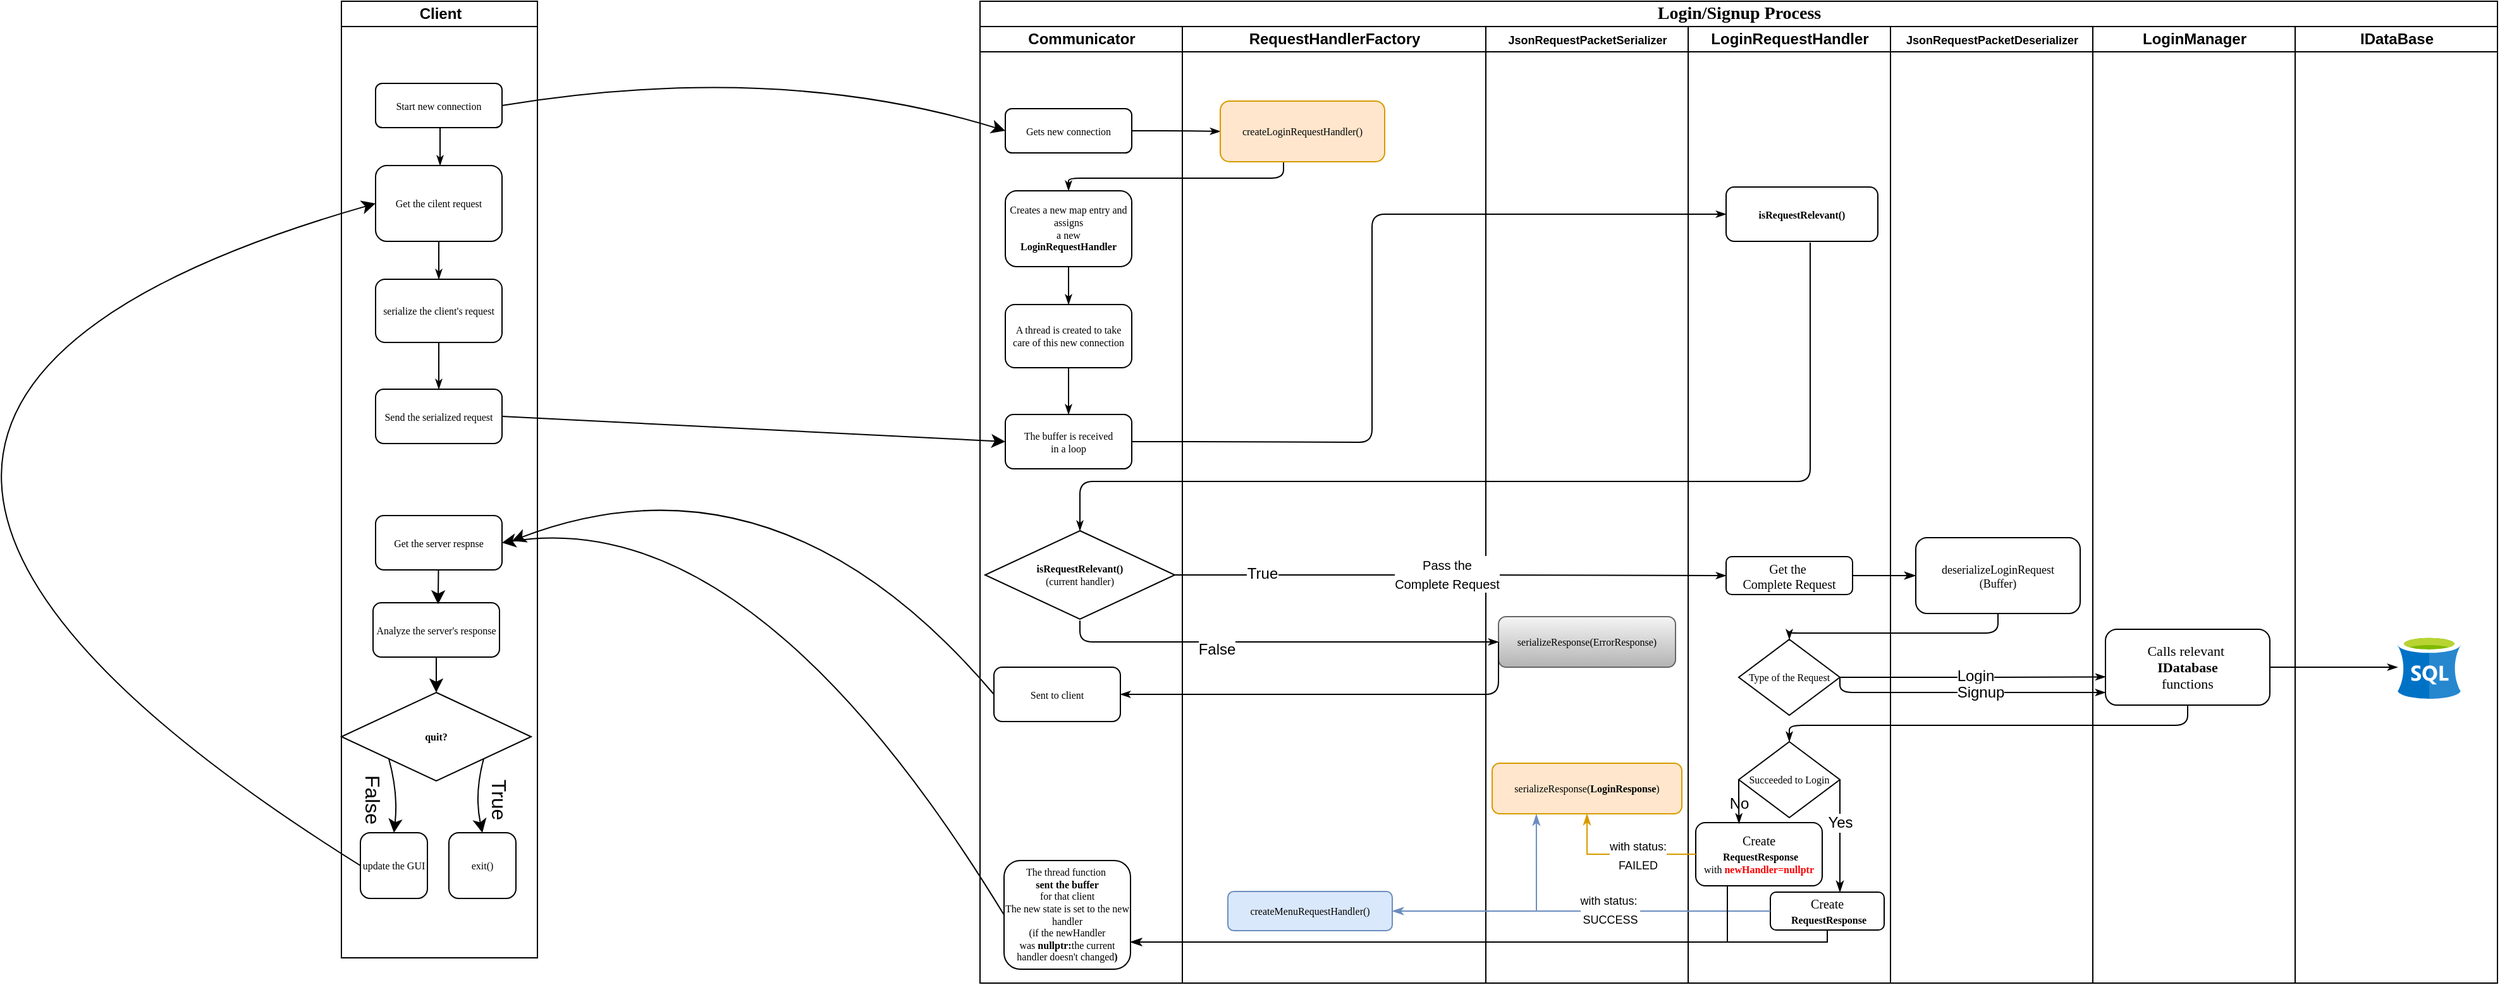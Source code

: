 <mxfile version="22.1.11" type="device">
  <diagram name="Page-1" id="2YBvvXClWsGukQMizWep">
    <mxGraphModel dx="2284" dy="886" grid="1" gridSize="10" guides="1" tooltips="1" connect="1" arrows="1" fold="1" page="1" pageScale="1" pageWidth="850" pageHeight="1100" math="0" shadow="0">
      <root>
        <mxCell id="0" />
        <mxCell id="1" parent="0" />
        <mxCell id="aeuqp7uNdFcLG1mOOEZC-1" value="&lt;font style=&quot;font-size: 14px&quot;&gt;Login/Signup Process&lt;/font&gt;" style="swimlane;html=1;childLayout=stackLayout;startSize=20;rounded=0;shadow=0;labelBackgroundColor=none;strokeColor=#000000;strokeWidth=1;fillColor=#ffffff;fontFamily=Verdana;fontSize=8;fontColor=#000000;align=center;" vertex="1" parent="1">
          <mxGeometry x="80" y="53" width="1200" height="777" as="geometry" />
        </mxCell>
        <mxCell id="aeuqp7uNdFcLG1mOOEZC-2" value="&lt;span&gt;Communicator&lt;/span&gt;" style="swimlane;html=1;startSize=20;" vertex="1" parent="aeuqp7uNdFcLG1mOOEZC-1">
          <mxGeometry y="20" width="160" height="757" as="geometry" />
        </mxCell>
        <mxCell id="aeuqp7uNdFcLG1mOOEZC-3" value="&lt;span&gt;Gets new connection&lt;/span&gt;" style="rounded=1;whiteSpace=wrap;html=1;shadow=0;labelBackgroundColor=none;strokeColor=#000000;strokeWidth=1;fillColor=#ffffff;fontFamily=Verdana;fontSize=8;fontColor=#000000;align=center;" vertex="1" parent="aeuqp7uNdFcLG1mOOEZC-2">
          <mxGeometry x="20" y="65" width="100" height="35" as="geometry" />
        </mxCell>
        <mxCell id="aeuqp7uNdFcLG1mOOEZC-4" value="&lt;div style=&quot;text-align: center&quot;&gt;&lt;span&gt;Creates a new map entry&amp;nbsp;&lt;/span&gt;&lt;span&gt;and assigns&lt;/span&gt;&lt;/div&gt;&lt;span&gt;&lt;div style=&quot;text-align: center&quot;&gt;&lt;span&gt;a new&lt;/span&gt;&lt;/div&gt;&lt;/span&gt;&lt;div style=&quot;text-align: center&quot;&gt;&lt;b&gt;LoginRequestHandler&lt;/b&gt;&lt;/div&gt;" style="rounded=1;whiteSpace=wrap;html=1;shadow=0;labelBackgroundColor=none;strokeColor=#000000;strokeWidth=1;fillColor=#ffffff;fontFamily=Verdana;fontSize=8;fontColor=#000000;align=center;" vertex="1" parent="aeuqp7uNdFcLG1mOOEZC-2">
          <mxGeometry x="20" y="130" width="100" height="60" as="geometry" />
        </mxCell>
        <mxCell id="aeuqp7uNdFcLG1mOOEZC-5" value="&lt;div style=&quot;text-align: center&quot;&gt;&lt;span&gt;A thread is created to take care of this new connection&lt;/span&gt;&lt;br&gt;&lt;/div&gt;" style="rounded=1;whiteSpace=wrap;html=1;shadow=0;labelBackgroundColor=none;strokeColor=#000000;strokeWidth=1;fillColor=#ffffff;fontFamily=Verdana;fontSize=8;fontColor=#000000;align=center;" vertex="1" parent="aeuqp7uNdFcLG1mOOEZC-2">
          <mxGeometry x="20" y="220" width="100" height="50" as="geometry" />
        </mxCell>
        <mxCell id="aeuqp7uNdFcLG1mOOEZC-6" style="edgeStyle=orthogonalEdgeStyle;rounded=1;html=1;labelBackgroundColor=none;startArrow=none;startFill=0;startSize=5;endArrow=classicThin;endFill=1;endSize=5;jettySize=auto;orthogonalLoop=1;strokeColor=#000000;strokeWidth=1;fontFamily=Verdana;fontSize=8;fontColor=#000000;exitX=0.5;exitY=1;" edge="1" parent="aeuqp7uNdFcLG1mOOEZC-2" source="aeuqp7uNdFcLG1mOOEZC-4" target="aeuqp7uNdFcLG1mOOEZC-5">
          <mxGeometry relative="1" as="geometry" />
        </mxCell>
        <mxCell id="aeuqp7uNdFcLG1mOOEZC-7" value="&lt;div style=&quot;text-align: center&quot;&gt;&lt;span&gt;The buffer is received&lt;/span&gt;&lt;br&gt;&lt;span&gt;in a loop&lt;/span&gt;&lt;br&gt;&lt;/div&gt;" style="rounded=1;whiteSpace=wrap;html=1;shadow=0;labelBackgroundColor=none;strokeColor=#000000;strokeWidth=1;fillColor=#ffffff;fontFamily=Verdana;fontSize=8;fontColor=#000000;align=center;" vertex="1" parent="aeuqp7uNdFcLG1mOOEZC-2">
          <mxGeometry x="20" y="307" width="100" height="43" as="geometry" />
        </mxCell>
        <mxCell id="aeuqp7uNdFcLG1mOOEZC-8" style="edgeStyle=orthogonalEdgeStyle;rounded=1;html=1;labelBackgroundColor=none;startArrow=none;startFill=0;startSize=5;endArrow=classicThin;endFill=1;endSize=5;jettySize=auto;orthogonalLoop=1;strokeColor=#000000;strokeWidth=1;fontFamily=Verdana;fontSize=8;fontColor=#000000;exitX=0.5;exitY=1;entryX=0.5;entryY=0;" edge="1" parent="aeuqp7uNdFcLG1mOOEZC-2" source="aeuqp7uNdFcLG1mOOEZC-5" target="aeuqp7uNdFcLG1mOOEZC-7">
          <mxGeometry relative="1" as="geometry">
            <mxPoint x="79.857" y="200.286" as="sourcePoint" />
            <mxPoint x="79.857" y="230" as="targetPoint" />
          </mxGeometry>
        </mxCell>
        <mxCell id="aeuqp7uNdFcLG1mOOEZC-9" value="&lt;b&gt;isRequestRelevant()&lt;/b&gt;&lt;br&gt;(&lt;span&gt;current handler)&lt;/span&gt;&lt;br&gt;" style="rhombus;whiteSpace=wrap;html=1;rounded=0;shadow=0;labelBackgroundColor=none;strokeColor=#000000;strokeWidth=1;fillColor=#ffffff;fontFamily=Verdana;fontSize=8;fontColor=#000000;align=center;" vertex="1" parent="aeuqp7uNdFcLG1mOOEZC-2">
          <mxGeometry x="4" y="399" width="150" height="70" as="geometry" />
        </mxCell>
        <mxCell id="aeuqp7uNdFcLG1mOOEZC-265" style="edgeStyle=none;curved=1;rounded=0;orthogonalLoop=1;jettySize=auto;html=1;exitX=0;exitY=0.5;exitDx=0;exitDy=0;fontSize=12;startSize=8;endSize=8;" edge="1" parent="aeuqp7uNdFcLG1mOOEZC-2" source="aeuqp7uNdFcLG1mOOEZC-10">
          <mxGeometry relative="1" as="geometry">
            <mxPoint x="-370" y="407" as="targetPoint" />
            <Array as="points">
              <mxPoint x="-160" y="327" />
            </Array>
          </mxGeometry>
        </mxCell>
        <mxCell id="aeuqp7uNdFcLG1mOOEZC-10" value="&lt;div style=&quot;text-align: center&quot;&gt;Sent to client&lt;/div&gt;" style="rounded=1;whiteSpace=wrap;html=1;shadow=0;labelBackgroundColor=none;strokeColor=#000000;strokeWidth=1;fillColor=#ffffff;fontFamily=Verdana;fontSize=8;fontColor=#000000;align=center;" vertex="1" parent="aeuqp7uNdFcLG1mOOEZC-2">
          <mxGeometry x="11" y="507" width="100" height="43" as="geometry" />
        </mxCell>
        <mxCell id="aeuqp7uNdFcLG1mOOEZC-11" value="&lt;div style=&quot;text-align: center&quot;&gt;The thread function&amp;nbsp;&lt;/div&gt;&lt;b&gt;sent the buffer&lt;/b&gt;&lt;span&gt;&lt;br&gt;for that client&lt;br&gt;&lt;/span&gt;&lt;div&gt;The new state is set to the new handler&lt;br&gt;&lt;span&gt;(if the newHandler was&amp;nbsp;&lt;/span&gt;&lt;b&gt;nullptr:&lt;/b&gt;&lt;span&gt;the current handler doesn&#39;t changed&lt;/span&gt;&lt;b&gt;)&lt;/b&gt;&lt;br&gt;&lt;/div&gt;" style="rounded=1;whiteSpace=wrap;html=1;shadow=0;labelBackgroundColor=none;strokeColor=#000000;strokeWidth=1;fillColor=#ffffff;fontFamily=Verdana;fontSize=8;fontColor=#000000;align=center;" vertex="1" parent="aeuqp7uNdFcLG1mOOEZC-2">
          <mxGeometry x="19" y="660" width="100" height="86" as="geometry" />
        </mxCell>
        <mxCell id="aeuqp7uNdFcLG1mOOEZC-12" style="edgeStyle=orthogonalEdgeStyle;rounded=1;html=1;labelBackgroundColor=none;startArrow=none;startFill=0;startSize=5;endArrow=classicThin;endFill=1;endSize=5;jettySize=auto;orthogonalLoop=1;strokeColor=#000000;strokeWidth=1;fontFamily=Verdana;fontSize=8;fontColor=#000000;" edge="1" parent="aeuqp7uNdFcLG1mOOEZC-1" source="aeuqp7uNdFcLG1mOOEZC-3" target="aeuqp7uNdFcLG1mOOEZC-17">
          <mxGeometry relative="1" as="geometry" />
        </mxCell>
        <mxCell id="aeuqp7uNdFcLG1mOOEZC-13" style="edgeStyle=orthogonalEdgeStyle;rounded=1;html=1;labelBackgroundColor=none;startArrow=none;startFill=0;startSize=5;endArrow=classicThin;endFill=1;endSize=5;jettySize=auto;orthogonalLoop=1;strokeColor=#000000;strokeWidth=1;fontFamily=Verdana;fontSize=8;fontColor=#000000;entryX=0.5;entryY=0;" edge="1" parent="aeuqp7uNdFcLG1mOOEZC-1" source="aeuqp7uNdFcLG1mOOEZC-17" target="aeuqp7uNdFcLG1mOOEZC-4">
          <mxGeometry relative="1" as="geometry">
            <Array as="points">
              <mxPoint x="240" y="140" />
              <mxPoint x="70" y="140" />
            </Array>
          </mxGeometry>
        </mxCell>
        <mxCell id="aeuqp7uNdFcLG1mOOEZC-14" style="edgeStyle=orthogonalEdgeStyle;rounded=1;html=1;labelBackgroundColor=none;startArrow=none;startFill=0;startSize=5;endArrow=classicThin;endFill=1;endSize=5;jettySize=auto;orthogonalLoop=1;strokeColor=#000000;strokeWidth=1;fontFamily=Verdana;fontSize=8;fontColor=#000000;exitX=1;exitY=0.5;entryX=0.001;entryY=0.628;entryPerimeter=0;" edge="1" parent="aeuqp7uNdFcLG1mOOEZC-1" source="aeuqp7uNdFcLG1mOOEZC-27" target="aeuqp7uNdFcLG1mOOEZC-38">
          <mxGeometry relative="1" as="geometry">
            <mxPoint x="850" y="555" as="targetPoint" />
            <Array as="points" />
          </mxGeometry>
        </mxCell>
        <mxCell id="aeuqp7uNdFcLG1mOOEZC-15" value="Login" style="text;html=1;resizable=0;points=[];align=center;verticalAlign=middle;labelBackgroundColor=#ffffff;fontColor=none;" vertex="1" connectable="0" parent="aeuqp7uNdFcLG1mOOEZC-14">
          <mxGeometry x="0.024" relative="1" as="geometry">
            <mxPoint y="-1" as="offset" />
          </mxGeometry>
        </mxCell>
        <mxCell id="aeuqp7uNdFcLG1mOOEZC-16" value="&lt;span&gt;RequestHandlerFactory&lt;/span&gt;" style="swimlane;html=1;startSize=20;" vertex="1" parent="aeuqp7uNdFcLG1mOOEZC-1">
          <mxGeometry x="160" y="20" width="240" height="757" as="geometry">
            <mxRectangle x="160" y="20" width="30" height="757" as="alternateBounds" />
          </mxGeometry>
        </mxCell>
        <mxCell id="aeuqp7uNdFcLG1mOOEZC-17" value="&lt;span&gt;createLoginRequestHandler()&lt;/span&gt;" style="rounded=1;whiteSpace=wrap;html=1;shadow=0;labelBackgroundColor=none;strokeColor=#d79b00;strokeWidth=1;fillColor=#ffe6cc;fontFamily=Verdana;fontSize=8;fontColor=#000000;align=center;" vertex="1" parent="aeuqp7uNdFcLG1mOOEZC-16">
          <mxGeometry x="30" y="59" width="130" height="48" as="geometry" />
        </mxCell>
        <mxCell id="aeuqp7uNdFcLG1mOOEZC-18" value="&lt;span&gt;createMenuRequestHandler&lt;/span&gt;&lt;span&gt;()&lt;/span&gt;" style="rounded=1;whiteSpace=wrap;html=1;shadow=0;labelBackgroundColor=none;strokeColor=#6c8ebf;strokeWidth=1;fillColor=#dae8fc;fontFamily=Verdana;fontSize=8;fontColor=#000000;align=center;" vertex="1" parent="aeuqp7uNdFcLG1mOOEZC-16">
          <mxGeometry x="36" y="684.5" width="130" height="31" as="geometry" />
        </mxCell>
        <mxCell id="aeuqp7uNdFcLG1mOOEZC-19" style="edgeStyle=orthogonalEdgeStyle;rounded=1;html=1;labelBackgroundColor=none;startArrow=none;startFill=0;startSize=5;endArrow=classicThin;endFill=1;endSize=5;jettySize=auto;orthogonalLoop=1;strokeColor=#000000;strokeWidth=1;fontFamily=Verdana;fontSize=8;fontColor=#000000;exitX=0.5;exitY=1;entryX=0;entryY=0.5;" edge="1" parent="aeuqp7uNdFcLG1mOOEZC-16" target="aeuqp7uNdFcLG1mOOEZC-22">
          <mxGeometry relative="1" as="geometry">
            <mxPoint x="-81" y="470.143" as="sourcePoint" />
            <mxPoint x="240" y="487" as="targetPoint" />
            <Array as="points">
              <mxPoint x="-81" y="487" />
            </Array>
          </mxGeometry>
        </mxCell>
        <mxCell id="aeuqp7uNdFcLG1mOOEZC-20" value="False" style="text;html=1;resizable=0;points=[];align=center;verticalAlign=middle;labelBackgroundColor=#ffffff;fontColor=none;" vertex="1" connectable="0" parent="aeuqp7uNdFcLG1mOOEZC-19">
          <mxGeometry x="-0.279" y="1" relative="1" as="geometry">
            <mxPoint x="-1" y="7" as="offset" />
          </mxGeometry>
        </mxCell>
        <mxCell id="aeuqp7uNdFcLG1mOOEZC-21" value="&lt;b&gt;&lt;font style=&quot;font-size: 9px&quot;&gt;JsonRequestPacketSerializer&lt;/font&gt;&lt;/b&gt;" style="swimlane;html=1;startSize=20;" vertex="1" parent="aeuqp7uNdFcLG1mOOEZC-1">
          <mxGeometry x="400" y="20" width="160" height="757" as="geometry" />
        </mxCell>
        <mxCell id="aeuqp7uNdFcLG1mOOEZC-22" value="&lt;span&gt;serializeResponse(ErrorResponse)&lt;/span&gt;&lt;br&gt;" style="rounded=1;whiteSpace=wrap;html=1;shadow=0;labelBackgroundColor=none;strokeColor=#666666;strokeWidth=1;fillColor=#f5f5f5;fontFamily=Verdana;fontSize=8;fontColor=#000000;align=center;gradientColor=#b3b3b3;" vertex="1" parent="aeuqp7uNdFcLG1mOOEZC-21">
          <mxGeometry x="10" y="467" width="140" height="40" as="geometry" />
        </mxCell>
        <mxCell id="aeuqp7uNdFcLG1mOOEZC-23" value="&lt;span&gt;serializeResponse(&lt;/span&gt;&lt;b&gt;LoginResponse&lt;/b&gt;&lt;span&gt;)&lt;/span&gt;&lt;br&gt;" style="rounded=1;whiteSpace=wrap;html=1;shadow=0;labelBackgroundColor=none;strokeColor=#d79b00;strokeWidth=1;fillColor=#ffe6cc;fontFamily=Verdana;fontSize=8;fontColor=#000000;align=center;" vertex="1" parent="aeuqp7uNdFcLG1mOOEZC-21">
          <mxGeometry x="5" y="583" width="150" height="40" as="geometry" />
        </mxCell>
        <mxCell id="aeuqp7uNdFcLG1mOOEZC-24" value="&lt;b&gt;LoginRequestHandler&lt;/b&gt;" style="swimlane;html=1;startSize=20;" vertex="1" parent="aeuqp7uNdFcLG1mOOEZC-1">
          <mxGeometry x="560" y="20" width="160" height="757" as="geometry" />
        </mxCell>
        <mxCell id="aeuqp7uNdFcLG1mOOEZC-25" value="&lt;span&gt;&lt;font style=&quot;font-size: 10px&quot;&gt;Get the&amp;nbsp;&lt;br&gt;Complete Request&lt;/font&gt;&lt;/span&gt;&lt;br&gt;" style="rounded=1;whiteSpace=wrap;html=1;shadow=0;labelBackgroundColor=none;strokeColor=#000000;strokeWidth=1;fillColor=#ffffff;fontFamily=Verdana;fontSize=8;fontColor=#000000;align=center;" vertex="1" parent="aeuqp7uNdFcLG1mOOEZC-24">
          <mxGeometry x="30" y="419.5" width="100" height="30" as="geometry" />
        </mxCell>
        <mxCell id="aeuqp7uNdFcLG1mOOEZC-26" value="&lt;b&gt;isRequestRelevant()&lt;/b&gt;&lt;br&gt;" style="rounded=1;whiteSpace=wrap;html=1;shadow=0;labelBackgroundColor=none;strokeColor=#000000;strokeWidth=1;fillColor=#ffffff;fontFamily=Verdana;fontSize=8;fontColor=#000000;align=center;" vertex="1" parent="aeuqp7uNdFcLG1mOOEZC-24">
          <mxGeometry x="30" y="127" width="120" height="43" as="geometry" />
        </mxCell>
        <mxCell id="aeuqp7uNdFcLG1mOOEZC-27" value="&lt;span&gt;Type of the Request&lt;/span&gt;" style="rhombus;whiteSpace=wrap;html=1;rounded=0;shadow=0;labelBackgroundColor=none;strokeColor=#000000;strokeWidth=1;fillColor=#ffffff;fontFamily=Verdana;fontSize=8;fontColor=#000000;align=center;" vertex="1" parent="aeuqp7uNdFcLG1mOOEZC-24">
          <mxGeometry x="40" y="485" width="80" height="60" as="geometry" />
        </mxCell>
        <mxCell id="aeuqp7uNdFcLG1mOOEZC-28" style="edgeStyle=orthogonalEdgeStyle;rounded=0;html=1;exitX=1;exitY=0.5;endArrow=classicThin;endFill=1;jettySize=auto;orthogonalLoop=1;strokeColor=#000000;fillColor=#26BF82;fontColor=none;" edge="1" parent="aeuqp7uNdFcLG1mOOEZC-24" source="aeuqp7uNdFcLG1mOOEZC-30" target="aeuqp7uNdFcLG1mOOEZC-32">
          <mxGeometry relative="1" as="geometry">
            <Array as="points">
              <mxPoint x="120" y="647" />
              <mxPoint x="120" y="647" />
            </Array>
          </mxGeometry>
        </mxCell>
        <mxCell id="aeuqp7uNdFcLG1mOOEZC-29" value="No" style="text;html=1;resizable=0;points=[];align=center;verticalAlign=middle;labelBackgroundColor=#ffffff;fontColor=none;" vertex="1" connectable="0" parent="aeuqp7uNdFcLG1mOOEZC-28">
          <mxGeometry x="-0.102" y="-1" relative="1" as="geometry">
            <mxPoint x="-79.5" y="-21.5" as="offset" />
          </mxGeometry>
        </mxCell>
        <mxCell id="aeuqp7uNdFcLG1mOOEZC-30" value="&lt;span&gt;Succeeded to Login&lt;/span&gt;&lt;br&gt;" style="rhombus;whiteSpace=wrap;html=1;rounded=0;shadow=0;labelBackgroundColor=none;strokeColor=#000000;strokeWidth=1;fillColor=#ffffff;fontFamily=Verdana;fontSize=8;fontColor=#000000;align=center;" vertex="1" parent="aeuqp7uNdFcLG1mOOEZC-24">
          <mxGeometry x="40" y="566" width="80" height="60" as="geometry" />
        </mxCell>
        <mxCell id="aeuqp7uNdFcLG1mOOEZC-31" value="&lt;span style=&quot;font-size: 10px&quot;&gt;Create&lt;br&gt;&amp;nbsp;&lt;/span&gt;&lt;b&gt;RequestResponse&lt;br&gt;&lt;/b&gt;with &lt;span&gt;&lt;font color=&quot;#ff0000&quot;&gt;&lt;b&gt;newHandler=nullptr&lt;/b&gt;&lt;/font&gt;&lt;/span&gt;&lt;br&gt;" style="rounded=1;whiteSpace=wrap;html=1;shadow=0;labelBackgroundColor=none;strokeColor=#000000;strokeWidth=1;fillColor=#ffffff;fontFamily=Verdana;fontSize=8;fontColor=#000000;align=center;" vertex="1" parent="aeuqp7uNdFcLG1mOOEZC-24">
          <mxGeometry x="6" y="630" width="100" height="50" as="geometry" />
        </mxCell>
        <mxCell id="aeuqp7uNdFcLG1mOOEZC-32" value="&lt;span style=&quot;font-size: 10px&quot;&gt;Create&lt;br&gt;&amp;nbsp;&lt;/span&gt;&lt;b&gt;RequestResponse&lt;/b&gt;&lt;br&gt;" style="rounded=1;whiteSpace=wrap;html=1;shadow=0;labelBackgroundColor=none;strokeColor=#000000;strokeWidth=1;fillColor=#ffffff;fontFamily=Verdana;fontSize=8;fontColor=#000000;align=center;" vertex="1" parent="aeuqp7uNdFcLG1mOOEZC-24">
          <mxGeometry x="65" y="685" width="90" height="30" as="geometry" />
        </mxCell>
        <mxCell id="aeuqp7uNdFcLG1mOOEZC-33" style="edgeStyle=orthogonalEdgeStyle;rounded=1;html=1;labelBackgroundColor=none;startArrow=none;startFill=0;startSize=5;endArrow=classicThin;endFill=1;endSize=5;jettySize=auto;orthogonalLoop=1;strokeColor=#000000;strokeWidth=1;fontFamily=Verdana;fontSize=8;fontColor=#000000;exitX=0;exitY=0.5;entryX=0.342;entryY=0.015;entryPerimeter=0;" edge="1" parent="aeuqp7uNdFcLG1mOOEZC-24" source="aeuqp7uNdFcLG1mOOEZC-30" target="aeuqp7uNdFcLG1mOOEZC-31">
          <mxGeometry relative="1" as="geometry">
            <mxPoint x="34" y="583" as="sourcePoint" />
            <mxPoint x="43" y="617" as="targetPoint" />
            <Array as="points">
              <mxPoint x="40" y="617" />
            </Array>
          </mxGeometry>
        </mxCell>
        <mxCell id="aeuqp7uNdFcLG1mOOEZC-34" value="Yes" style="text;html=1;resizable=0;points=[];align=center;verticalAlign=middle;labelBackgroundColor=#ffffff;fontColor=none;" vertex="1" connectable="0" parent="aeuqp7uNdFcLG1mOOEZC-33">
          <mxGeometry x="-0.279" y="1" relative="1" as="geometry">
            <mxPoint x="78.5" y="21.5" as="offset" />
          </mxGeometry>
        </mxCell>
        <mxCell id="aeuqp7uNdFcLG1mOOEZC-35" value="&lt;b&gt;&lt;font style=&quot;font-size: 9px&quot;&gt;JsonRequestPacketDeserializer&lt;/font&gt;&lt;/b&gt;" style="swimlane;html=1;startSize=20;" vertex="1" parent="aeuqp7uNdFcLG1mOOEZC-1">
          <mxGeometry x="720" y="20" width="160" height="757" as="geometry" />
        </mxCell>
        <mxCell id="aeuqp7uNdFcLG1mOOEZC-36" value="&lt;span&gt;&lt;font style=&quot;font-size: 9px&quot;&gt;deserializeLoginRequest&lt;br&gt;(Buffer)&lt;/font&gt;&lt;/span&gt;" style="rounded=1;whiteSpace=wrap;html=1;shadow=0;labelBackgroundColor=none;strokeColor=#000000;strokeWidth=1;fillColor=#ffffff;fontFamily=Verdana;fontSize=8;fontColor=#000000;align=center;" vertex="1" parent="aeuqp7uNdFcLG1mOOEZC-35">
          <mxGeometry x="20" y="404.5" width="130" height="60" as="geometry" />
        </mxCell>
        <mxCell id="aeuqp7uNdFcLG1mOOEZC-37" value="&lt;span&gt;LoginManager&lt;/span&gt;" style="swimlane;html=1;startSize=20;" vertex="1" parent="aeuqp7uNdFcLG1mOOEZC-1">
          <mxGeometry x="880" y="20" width="160" height="757" as="geometry" />
        </mxCell>
        <mxCell id="aeuqp7uNdFcLG1mOOEZC-38" value="&lt;font style=&quot;font-size: 11px&quot;&gt;&lt;span&gt;Calls relevant&amp;nbsp;&lt;br&gt;&lt;/span&gt;&lt;b&gt;IDatabase&lt;br&gt;&lt;/b&gt;&lt;span&gt;functions&lt;/span&gt;&lt;/font&gt;&lt;br&gt;" style="rounded=1;whiteSpace=wrap;html=1;shadow=0;labelBackgroundColor=none;strokeColor=#000000;strokeWidth=1;fillColor=#ffffff;fontFamily=Verdana;fontSize=8;fontColor=#000000;align=center;" vertex="1" parent="aeuqp7uNdFcLG1mOOEZC-37">
          <mxGeometry x="10" y="477" width="130" height="60" as="geometry" />
        </mxCell>
        <mxCell id="aeuqp7uNdFcLG1mOOEZC-39" style="edgeStyle=orthogonalEdgeStyle;rounded=1;html=1;labelBackgroundColor=none;startArrow=none;startFill=0;startSize=5;endArrow=classicThin;endFill=1;endSize=5;jettySize=auto;orthogonalLoop=1;strokeColor=#000000;strokeWidth=1;fontFamily=Verdana;fontSize=8;fontColor=#000000;entryX=0;entryY=0.5;exitX=1;exitY=0.5;" edge="1" parent="aeuqp7uNdFcLG1mOOEZC-1" source="aeuqp7uNdFcLG1mOOEZC-7" target="aeuqp7uNdFcLG1mOOEZC-26">
          <mxGeometry relative="1" as="geometry">
            <mxPoint x="89" y="380.286" as="sourcePoint" />
            <mxPoint x="89" y="422" as="targetPoint" />
            <Array as="points">
              <mxPoint x="154" y="349" />
              <mxPoint x="310" y="349" />
              <mxPoint x="310" y="169" />
            </Array>
          </mxGeometry>
        </mxCell>
        <mxCell id="aeuqp7uNdFcLG1mOOEZC-40" style="edgeStyle=orthogonalEdgeStyle;rounded=1;html=1;labelBackgroundColor=none;startArrow=none;startFill=0;startSize=5;endArrow=classicThin;endFill=1;endSize=5;jettySize=auto;orthogonalLoop=1;strokeColor=#000000;strokeWidth=1;fontFamily=Verdana;fontSize=8;fontColor=#000000;entryX=0.5;entryY=0;exitX=0.554;exitY=1.023;exitPerimeter=0;" edge="1" parent="aeuqp7uNdFcLG1mOOEZC-1" source="aeuqp7uNdFcLG1mOOEZC-26" target="aeuqp7uNdFcLG1mOOEZC-9">
          <mxGeometry relative="1" as="geometry">
            <mxPoint x="40" y="490" as="sourcePoint" />
            <mxPoint x="79.857" y="335.857" as="targetPoint" />
            <Array as="points">
              <mxPoint x="657" y="380" />
              <mxPoint x="79" y="380" />
            </Array>
          </mxGeometry>
        </mxCell>
        <mxCell id="aeuqp7uNdFcLG1mOOEZC-41" style="edgeStyle=orthogonalEdgeStyle;rounded=1;html=1;labelBackgroundColor=none;startArrow=none;startFill=0;startSize=5;endArrow=classicThin;endFill=1;endSize=5;jettySize=auto;orthogonalLoop=1;strokeColor=#000000;strokeWidth=1;fontFamily=Verdana;fontSize=8;fontColor=#000000;exitX=1;exitY=0.5;entryX=0;entryY=0.5;" edge="1" parent="aeuqp7uNdFcLG1mOOEZC-1" source="aeuqp7uNdFcLG1mOOEZC-9" target="aeuqp7uNdFcLG1mOOEZC-25">
          <mxGeometry relative="1" as="geometry">
            <mxPoint x="79.857" y="220.286" as="sourcePoint" />
            <mxPoint x="79.857" y="250" as="targetPoint" />
          </mxGeometry>
        </mxCell>
        <mxCell id="aeuqp7uNdFcLG1mOOEZC-42" value="True" style="text;html=1;resizable=0;points=[];align=center;verticalAlign=middle;labelBackgroundColor=#ffffff;fontColor=none;" vertex="1" connectable="0" parent="aeuqp7uNdFcLG1mOOEZC-41">
          <mxGeometry x="-0.687" y="-1" relative="1" as="geometry">
            <mxPoint y="-2" as="offset" />
          </mxGeometry>
        </mxCell>
        <mxCell id="aeuqp7uNdFcLG1mOOEZC-43" value="&lt;span&gt;&lt;font style=&quot;font-size: 10px&quot;&gt;Pass the &lt;br&gt;Complete Request&lt;/font&gt;&lt;/span&gt;" style="text;html=1;resizable=0;points=[];align=center;verticalAlign=middle;labelBackgroundColor=#ffffff;fontColor=none;" vertex="1" connectable="0" parent="aeuqp7uNdFcLG1mOOEZC-41">
          <mxGeometry x="-0.121" relative="1" as="geometry">
            <mxPoint x="23" y="-1" as="offset" />
          </mxGeometry>
        </mxCell>
        <mxCell id="aeuqp7uNdFcLG1mOOEZC-44" style="edgeStyle=orthogonalEdgeStyle;rounded=0;html=1;endArrow=classicThin;endFill=1;jettySize=auto;orthogonalLoop=1;strokeColor=#000000;fillColor=#26BF82;fontColor=none;exitX=1;exitY=0.5;entryX=0;entryY=0.5;" edge="1" parent="aeuqp7uNdFcLG1mOOEZC-1" source="aeuqp7uNdFcLG1mOOEZC-25" target="aeuqp7uNdFcLG1mOOEZC-36">
          <mxGeometry relative="1" as="geometry">
            <mxPoint x="440.143" y="484" as="targetPoint" />
            <mxPoint x="430.103" y="255" as="sourcePoint" />
            <Array as="points">
              <mxPoint x="690" y="455" />
              <mxPoint x="690" y="455" />
            </Array>
          </mxGeometry>
        </mxCell>
        <mxCell id="aeuqp7uNdFcLG1mOOEZC-45" style="edgeStyle=orthogonalEdgeStyle;rounded=1;html=1;labelBackgroundColor=none;startArrow=none;startFill=0;startSize=5;endArrow=classicThin;endFill=1;endSize=5;jettySize=auto;orthogonalLoop=1;strokeColor=#000000;strokeWidth=1;fontFamily=Verdana;fontSize=8;fontColor=#000000;exitX=0.5;exitY=1;entryX=0.5;entryY=0;" edge="1" parent="aeuqp7uNdFcLG1mOOEZC-1" source="aeuqp7uNdFcLG1mOOEZC-36" target="aeuqp7uNdFcLG1mOOEZC-27">
          <mxGeometry relative="1" as="geometry">
            <mxPoint x="749.857" y="560" as="sourcePoint" />
            <Array as="points">
              <mxPoint x="805" y="500" />
              <mxPoint x="640" y="500" />
            </Array>
          </mxGeometry>
        </mxCell>
        <mxCell id="aeuqp7uNdFcLG1mOOEZC-46" style="edgeStyle=orthogonalEdgeStyle;rounded=1;html=1;labelBackgroundColor=none;startArrow=none;startFill=0;startSize=5;endArrow=classicThin;endFill=1;endSize=5;jettySize=auto;orthogonalLoop=1;strokeColor=#000000;strokeWidth=1;fontFamily=Verdana;fontSize=8;fontColor=#000000;exitX=1;exitY=0.5;" edge="1" parent="aeuqp7uNdFcLG1mOOEZC-1" source="aeuqp7uNdFcLG1mOOEZC-27">
          <mxGeometry relative="1" as="geometry">
            <mxPoint x="589.977" y="640" as="sourcePoint" />
            <mxPoint x="890" y="547" as="targetPoint" />
            <Array as="points">
              <mxPoint x="680" y="547" />
              <mxPoint x="890" y="547" />
            </Array>
          </mxGeometry>
        </mxCell>
        <mxCell id="aeuqp7uNdFcLG1mOOEZC-47" value="Signup&lt;br&gt;" style="text;html=1;resizable=0;points=[];align=center;verticalAlign=middle;labelBackgroundColor=#ffffff;fontColor=none;" vertex="1" connectable="0" parent="aeuqp7uNdFcLG1mOOEZC-46">
          <mxGeometry x="0.208" y="-1" relative="1" as="geometry">
            <mxPoint x="-11" y="-1" as="offset" />
          </mxGeometry>
        </mxCell>
        <mxCell id="aeuqp7uNdFcLG1mOOEZC-48" style="edgeStyle=orthogonalEdgeStyle;rounded=1;html=1;labelBackgroundColor=none;startArrow=none;startFill=0;startSize=5;endArrow=classicThin;endFill=1;endSize=5;jettySize=auto;orthogonalLoop=1;strokeColor=#000000;strokeWidth=1;fontFamily=Verdana;fontSize=8;fontColor=#000000;entryX=0;entryY=0.5;exitX=1;exitY=0.5;" edge="1" parent="aeuqp7uNdFcLG1mOOEZC-1" source="aeuqp7uNdFcLG1mOOEZC-38" target="aeuqp7uNdFcLG1mOOEZC-50">
          <mxGeometry relative="1" as="geometry">
            <mxPoint x="1060" y="547" as="sourcePoint" />
            <mxPoint x="710.19" y="528.143" as="targetPoint" />
            <Array as="points">
              <mxPoint x="1120" y="527" />
              <mxPoint x="1120" y="527" />
            </Array>
          </mxGeometry>
        </mxCell>
        <mxCell id="aeuqp7uNdFcLG1mOOEZC-49" value="IDataBase" style="swimlane;html=1;startSize=20;" vertex="1" parent="aeuqp7uNdFcLG1mOOEZC-1">
          <mxGeometry x="1040" y="20" width="160" height="757" as="geometry" />
        </mxCell>
        <mxCell id="aeuqp7uNdFcLG1mOOEZC-50" value="" style="aspect=fixed;html=1;align=center;shadow=0;dashed=0;image;fontSize=12;image=img/lib/mscae/dep/SQL_Server_Stretch_DB.svg;labelBackgroundColor=none;strokeColor=#000000;fillColor=#00CC00;gradientColor=#ffffff;" vertex="1" parent="aeuqp7uNdFcLG1mOOEZC-49">
          <mxGeometry x="81" y="482" width="50" height="50" as="geometry" />
        </mxCell>
        <mxCell id="aeuqp7uNdFcLG1mOOEZC-51" style="edgeStyle=orthogonalEdgeStyle;rounded=1;html=1;labelBackgroundColor=none;startArrow=none;startFill=0;startSize=5;endArrow=classicThin;endFill=1;endSize=5;jettySize=auto;orthogonalLoop=1;strokeColor=#000000;strokeWidth=1;fontFamily=Verdana;fontSize=8;fontColor=#000000;exitX=0;exitY=0.5;entryX=1;entryY=0.5;" edge="1" parent="aeuqp7uNdFcLG1mOOEZC-1" source="aeuqp7uNdFcLG1mOOEZC-22" target="aeuqp7uNdFcLG1mOOEZC-10">
          <mxGeometry relative="1" as="geometry">
            <mxPoint x="163.857" y="464.286" as="sourcePoint" />
            <mxPoint x="230" y="627" as="targetPoint" />
            <Array as="points">
              <mxPoint x="410" y="549" />
            </Array>
          </mxGeometry>
        </mxCell>
        <mxCell id="aeuqp7uNdFcLG1mOOEZC-52" style="edgeStyle=orthogonalEdgeStyle;rounded=1;html=1;labelBackgroundColor=none;startArrow=none;startFill=0;startSize=5;endArrow=classicThin;endFill=1;endSize=5;jettySize=auto;orthogonalLoop=1;strokeColor=#000000;strokeWidth=1;fontFamily=Verdana;fontSize=8;fontColor=#000000;exitX=0.5;exitY=1;entryX=0.5;entryY=0;" edge="1" parent="aeuqp7uNdFcLG1mOOEZC-1" source="aeuqp7uNdFcLG1mOOEZC-38" target="aeuqp7uNdFcLG1mOOEZC-30">
          <mxGeometry relative="1" as="geometry">
            <mxPoint x="955" y="607.167" as="sourcePoint" />
            <mxPoint x="790" y="632.5" as="targetPoint" />
            <Array as="points">
              <mxPoint x="955" y="573" />
            </Array>
          </mxGeometry>
        </mxCell>
        <mxCell id="aeuqp7uNdFcLG1mOOEZC-53" style="edgeStyle=orthogonalEdgeStyle;rounded=0;html=1;exitX=0;exitY=0.5;endArrow=classicThin;endFill=1;jettySize=auto;orthogonalLoop=1;strokeColor=#6c8ebf;fillColor=#dae8fc;fontColor=none;entryX=1;entryY=0.5;" edge="1" parent="aeuqp7uNdFcLG1mOOEZC-1" source="aeuqp7uNdFcLG1mOOEZC-32" target="aeuqp7uNdFcLG1mOOEZC-18">
          <mxGeometry relative="1" as="geometry">
            <Array as="points" />
            <mxPoint x="330" y="699" as="targetPoint" />
          </mxGeometry>
        </mxCell>
        <mxCell id="aeuqp7uNdFcLG1mOOEZC-54" style="edgeStyle=orthogonalEdgeStyle;rounded=0;html=1;endArrow=classicThin;endFill=1;jettySize=auto;orthogonalLoop=1;strokeColor=#d79b00;fillColor=#ffe6cc;fontColor=none;entryX=0.5;entryY=1;exitX=0;exitY=0.5;" edge="1" parent="aeuqp7uNdFcLG1mOOEZC-1" source="aeuqp7uNdFcLG1mOOEZC-31" target="aeuqp7uNdFcLG1mOOEZC-23">
          <mxGeometry relative="1" as="geometry">
            <Array as="points">
              <mxPoint x="480" y="675" />
            </Array>
            <mxPoint x="570" y="663" as="sourcePoint" />
          </mxGeometry>
        </mxCell>
        <mxCell id="aeuqp7uNdFcLG1mOOEZC-55" value="&lt;font style=&quot;font-size: 9px&quot;&gt;with status: &lt;br&gt;FAILED&lt;/font&gt;&lt;br&gt;" style="text;html=1;resizable=0;points=[];align=center;verticalAlign=middle;labelBackgroundColor=#ffffff;fontColor=none;" vertex="1" connectable="0" parent="aeuqp7uNdFcLG1mOOEZC-54">
          <mxGeometry x="-0.321" relative="1" as="geometry">
            <mxPoint x="-6" as="offset" />
          </mxGeometry>
        </mxCell>
        <mxCell id="aeuqp7uNdFcLG1mOOEZC-56" style="edgeStyle=orthogonalEdgeStyle;rounded=0;html=1;entryX=0.233;entryY=1.009;endArrow=classicThin;endFill=1;jettySize=auto;orthogonalLoop=1;strokeColor=#6c8ebf;fillColor=#dae8fc;fontColor=none;exitX=0;exitY=0.5;entryPerimeter=0;" edge="1" parent="aeuqp7uNdFcLG1mOOEZC-1" source="aeuqp7uNdFcLG1mOOEZC-32" target="aeuqp7uNdFcLG1mOOEZC-23">
          <mxGeometry relative="1" as="geometry">
            <mxPoint x="608" y="701" as="sourcePoint" />
            <mxPoint x="340" y="708.2" as="targetPoint" />
            <Array as="points">
              <mxPoint x="440" y="720" />
            </Array>
          </mxGeometry>
        </mxCell>
        <mxCell id="aeuqp7uNdFcLG1mOOEZC-57" value="&lt;font style=&quot;font-size: 9px&quot;&gt;&lt;font&gt;with status:&amp;nbsp;&lt;br&gt;&lt;/font&gt;&lt;span&gt;SUCCESS&lt;/span&gt;&lt;/font&gt;" style="text;html=1;resizable=0;points=[];align=center;verticalAlign=middle;labelBackgroundColor=#ffffff;fontColor=none;" vertex="1" connectable="0" parent="aeuqp7uNdFcLG1mOOEZC-56">
          <mxGeometry x="-0.037" y="-1" relative="1" as="geometry">
            <mxPoint x="-1" y="-1" as="offset" />
          </mxGeometry>
        </mxCell>
        <mxCell id="aeuqp7uNdFcLG1mOOEZC-58" style="edgeStyle=orthogonalEdgeStyle;rounded=0;html=1;exitX=0.5;exitY=1;entryX=1;entryY=0.75;endArrow=classicThin;endFill=1;jettySize=auto;orthogonalLoop=1;strokeColor=#000000;fillColor=#26BF82;fontColor=none;" edge="1" parent="aeuqp7uNdFcLG1mOOEZC-1" source="aeuqp7uNdFcLG1mOOEZC-32" target="aeuqp7uNdFcLG1mOOEZC-11">
          <mxGeometry relative="1" as="geometry">
            <Array as="points">
              <mxPoint x="670" y="745" />
            </Array>
          </mxGeometry>
        </mxCell>
        <mxCell id="aeuqp7uNdFcLG1mOOEZC-59" style="edgeStyle=orthogonalEdgeStyle;rounded=0;html=1;exitX=0.25;exitY=1;entryX=1;entryY=0.75;endArrow=classicThin;endFill=1;jettySize=auto;orthogonalLoop=1;strokeColor=#000000;fillColor=#26BF82;fontColor=none;" edge="1" parent="aeuqp7uNdFcLG1mOOEZC-1" source="aeuqp7uNdFcLG1mOOEZC-31" target="aeuqp7uNdFcLG1mOOEZC-11">
          <mxGeometry relative="1" as="geometry" />
        </mxCell>
        <mxCell id="aeuqp7uNdFcLG1mOOEZC-219" value="&lt;span&gt;Client&lt;/span&gt;" style="swimlane;html=1;startSize=20;" vertex="1" parent="1">
          <mxGeometry x="-425" y="53" width="155" height="757" as="geometry" />
        </mxCell>
        <mxCell id="aeuqp7uNdFcLG1mOOEZC-220" value="Start new connection" style="rounded=1;whiteSpace=wrap;html=1;shadow=0;labelBackgroundColor=none;strokeColor=#000000;strokeWidth=1;fillColor=#ffffff;fontFamily=Verdana;fontSize=8;fontColor=#000000;align=center;" vertex="1" parent="aeuqp7uNdFcLG1mOOEZC-219">
          <mxGeometry x="27" y="65" width="100" height="35" as="geometry" />
        </mxCell>
        <mxCell id="aeuqp7uNdFcLG1mOOEZC-221" value="Get the cilent request" style="rounded=1;whiteSpace=wrap;html=1;shadow=0;labelBackgroundColor=none;strokeColor=#000000;strokeWidth=1;fillColor=#ffffff;fontFamily=Verdana;fontSize=8;fontColor=#000000;align=center;" vertex="1" parent="aeuqp7uNdFcLG1mOOEZC-219">
          <mxGeometry x="27" y="130" width="100" height="60" as="geometry" />
        </mxCell>
        <mxCell id="aeuqp7uNdFcLG1mOOEZC-222" value="&lt;div style=&quot;text-align: center&quot;&gt;&lt;span&gt;serialize the client&#39;s request&lt;/span&gt;&lt;br&gt;&lt;/div&gt;" style="rounded=1;whiteSpace=wrap;html=1;shadow=0;labelBackgroundColor=none;strokeColor=#000000;strokeWidth=1;fillColor=#ffffff;fontFamily=Verdana;fontSize=8;fontColor=#000000;align=center;" vertex="1" parent="aeuqp7uNdFcLG1mOOEZC-219">
          <mxGeometry x="27" y="220" width="100" height="50" as="geometry" />
        </mxCell>
        <mxCell id="aeuqp7uNdFcLG1mOOEZC-223" style="edgeStyle=orthogonalEdgeStyle;rounded=1;html=1;labelBackgroundColor=none;startArrow=none;startFill=0;startSize=5;endArrow=classicThin;endFill=1;endSize=5;jettySize=auto;orthogonalLoop=1;strokeColor=#000000;strokeWidth=1;fontFamily=Verdana;fontSize=8;fontColor=#000000;exitX=0.5;exitY=1;" edge="1" parent="aeuqp7uNdFcLG1mOOEZC-219" source="aeuqp7uNdFcLG1mOOEZC-221" target="aeuqp7uNdFcLG1mOOEZC-222">
          <mxGeometry relative="1" as="geometry" />
        </mxCell>
        <mxCell id="aeuqp7uNdFcLG1mOOEZC-224" value="&lt;div style=&quot;text-align: center&quot;&gt;Send the serialized request&lt;/div&gt;" style="rounded=1;whiteSpace=wrap;html=1;shadow=0;labelBackgroundColor=none;strokeColor=#000000;strokeWidth=1;fillColor=#ffffff;fontFamily=Verdana;fontSize=8;fontColor=#000000;align=center;" vertex="1" parent="aeuqp7uNdFcLG1mOOEZC-219">
          <mxGeometry x="27" y="307" width="100" height="43" as="geometry" />
        </mxCell>
        <mxCell id="aeuqp7uNdFcLG1mOOEZC-225" style="edgeStyle=orthogonalEdgeStyle;rounded=1;html=1;labelBackgroundColor=none;startArrow=none;startFill=0;startSize=5;endArrow=classicThin;endFill=1;endSize=5;jettySize=auto;orthogonalLoop=1;strokeColor=#000000;strokeWidth=1;fontFamily=Verdana;fontSize=8;fontColor=#000000;exitX=0.5;exitY=1;entryX=0.5;entryY=0;" edge="1" parent="aeuqp7uNdFcLG1mOOEZC-219" source="aeuqp7uNdFcLG1mOOEZC-222" target="aeuqp7uNdFcLG1mOOEZC-224">
          <mxGeometry relative="1" as="geometry">
            <mxPoint x="86.857" y="200.286" as="sourcePoint" />
            <mxPoint x="86.857" y="230" as="targetPoint" />
          </mxGeometry>
        </mxCell>
        <mxCell id="aeuqp7uNdFcLG1mOOEZC-260" value="" style="edgeStyle=none;curved=1;rounded=0;orthogonalLoop=1;jettySize=auto;html=1;fontSize=12;startSize=8;endSize=8;" edge="1" parent="aeuqp7uNdFcLG1mOOEZC-219" source="aeuqp7uNdFcLG1mOOEZC-227" target="aeuqp7uNdFcLG1mOOEZC-243">
          <mxGeometry relative="1" as="geometry" />
        </mxCell>
        <mxCell id="aeuqp7uNdFcLG1mOOEZC-227" value="&lt;div style=&quot;text-align: center&quot;&gt;Analyze the server&#39;s response&lt;/div&gt;" style="rounded=1;whiteSpace=wrap;html=1;shadow=0;labelBackgroundColor=none;strokeColor=#000000;strokeWidth=1;fillColor=#ffffff;fontFamily=Verdana;fontSize=8;fontColor=#000000;align=center;" vertex="1" parent="aeuqp7uNdFcLG1mOOEZC-219">
          <mxGeometry x="25" y="476" width="100" height="43" as="geometry" />
        </mxCell>
        <mxCell id="aeuqp7uNdFcLG1mOOEZC-241" style="edgeStyle=none;curved=1;rounded=0;orthogonalLoop=1;jettySize=auto;html=1;exitX=0;exitY=0.5;exitDx=0;exitDy=0;entryX=0;entryY=0.5;entryDx=0;entryDy=0;fontSize=12;startSize=8;endSize=8;" edge="1" parent="aeuqp7uNdFcLG1mOOEZC-219" source="aeuqp7uNdFcLG1mOOEZC-228" target="aeuqp7uNdFcLG1mOOEZC-221">
          <mxGeometry relative="1" as="geometry">
            <Array as="points">
              <mxPoint x="-555" y="327" />
            </Array>
          </mxGeometry>
        </mxCell>
        <mxCell id="aeuqp7uNdFcLG1mOOEZC-228" value="&lt;div style=&quot;text-align: center&quot;&gt;update the GUI&lt;/div&gt;" style="rounded=1;whiteSpace=wrap;html=1;shadow=0;labelBackgroundColor=none;strokeColor=#000000;strokeWidth=1;fillColor=#ffffff;fontFamily=Verdana;fontSize=8;fontColor=#000000;align=center;" vertex="1" parent="aeuqp7uNdFcLG1mOOEZC-219">
          <mxGeometry x="15" y="658" width="53" height="52" as="geometry" />
        </mxCell>
        <mxCell id="aeuqp7uNdFcLG1mOOEZC-244" value="" style="edgeStyle=none;curved=1;rounded=0;orthogonalLoop=1;jettySize=auto;html=1;fontSize=12;startSize=8;endSize=8;" edge="1" parent="aeuqp7uNdFcLG1mOOEZC-219" source="aeuqp7uNdFcLG1mOOEZC-234">
          <mxGeometry relative="1" as="geometry">
            <mxPoint x="76.417" y="477.195" as="targetPoint" />
          </mxGeometry>
        </mxCell>
        <mxCell id="aeuqp7uNdFcLG1mOOEZC-234" value="&lt;div style=&quot;text-align: center&quot;&gt;Get the server respnse&lt;/div&gt;" style="rounded=1;whiteSpace=wrap;html=1;shadow=0;labelBackgroundColor=none;strokeColor=#000000;strokeWidth=1;fillColor=#ffffff;fontFamily=Verdana;fontSize=8;fontColor=#000000;align=center;" vertex="1" parent="aeuqp7uNdFcLG1mOOEZC-219">
          <mxGeometry x="27" y="407" width="100" height="43" as="geometry" />
        </mxCell>
        <mxCell id="aeuqp7uNdFcLG1mOOEZC-262" style="edgeStyle=none;curved=1;rounded=0;orthogonalLoop=1;jettySize=auto;html=1;exitX=1;exitY=1;exitDx=0;exitDy=0;entryX=0.5;entryY=0;entryDx=0;entryDy=0;fontSize=12;startSize=8;endSize=8;" edge="1" parent="aeuqp7uNdFcLG1mOOEZC-219" source="aeuqp7uNdFcLG1mOOEZC-243" target="aeuqp7uNdFcLG1mOOEZC-261">
          <mxGeometry relative="1" as="geometry">
            <Array as="points">
              <mxPoint x="105" y="627" />
            </Array>
          </mxGeometry>
        </mxCell>
        <mxCell id="aeuqp7uNdFcLG1mOOEZC-263" style="edgeStyle=none;curved=1;rounded=0;orthogonalLoop=1;jettySize=auto;html=1;exitX=0;exitY=1;exitDx=0;exitDy=0;entryX=0.5;entryY=0;entryDx=0;entryDy=0;fontSize=12;startSize=8;endSize=8;" edge="1" parent="aeuqp7uNdFcLG1mOOEZC-219" source="aeuqp7uNdFcLG1mOOEZC-243" target="aeuqp7uNdFcLG1mOOEZC-228">
          <mxGeometry relative="1" as="geometry">
            <Array as="points">
              <mxPoint x="45" y="627" />
            </Array>
          </mxGeometry>
        </mxCell>
        <mxCell id="aeuqp7uNdFcLG1mOOEZC-243" value="&lt;b&gt;quit?&lt;/b&gt;" style="rhombus;whiteSpace=wrap;html=1;rounded=0;shadow=0;labelBackgroundColor=none;strokeColor=#000000;strokeWidth=1;fillColor=#ffffff;fontFamily=Verdana;fontSize=8;fontColor=#000000;align=center;" vertex="1" parent="aeuqp7uNdFcLG1mOOEZC-219">
          <mxGeometry y="547" width="150" height="70" as="geometry" />
        </mxCell>
        <mxCell id="aeuqp7uNdFcLG1mOOEZC-261" value="&lt;div style=&quot;text-align: center&quot;&gt;exit()&lt;/div&gt;" style="rounded=1;whiteSpace=wrap;html=1;shadow=0;labelBackgroundColor=none;strokeColor=#000000;strokeWidth=1;fillColor=#ffffff;fontFamily=Verdana;fontSize=8;fontColor=#000000;align=center;" vertex="1" parent="aeuqp7uNdFcLG1mOOEZC-219">
          <mxGeometry x="85" y="658" width="53" height="52" as="geometry" />
        </mxCell>
        <mxCell id="aeuqp7uNdFcLG1mOOEZC-264" value="True" style="text;html=1;strokeColor=none;fillColor=none;align=center;verticalAlign=middle;whiteSpace=wrap;rounded=0;fontSize=16;rotation=90;" vertex="1" parent="aeuqp7uNdFcLG1mOOEZC-219">
          <mxGeometry x="95" y="617" width="60" height="30" as="geometry" />
        </mxCell>
        <mxCell id="aeuqp7uNdFcLG1mOOEZC-266" value="False" style="text;html=1;strokeColor=none;fillColor=none;align=center;verticalAlign=middle;whiteSpace=wrap;rounded=0;fontSize=16;rotation=90;" vertex="1" parent="aeuqp7uNdFcLG1mOOEZC-219">
          <mxGeometry x="-5" y="617" width="60" height="30" as="geometry" />
        </mxCell>
        <mxCell id="aeuqp7uNdFcLG1mOOEZC-229" style="edgeStyle=none;curved=1;rounded=0;orthogonalLoop=1;jettySize=auto;html=1;exitX=1;exitY=0.5;exitDx=0;exitDy=0;entryX=0;entryY=0.5;entryDx=0;entryDy=0;fontSize=12;startSize=8;endSize=8;" edge="1" parent="1" source="aeuqp7uNdFcLG1mOOEZC-220" target="aeuqp7uNdFcLG1mOOEZC-3">
          <mxGeometry relative="1" as="geometry">
            <Array as="points">
              <mxPoint x="-80" y="100" />
            </Array>
          </mxGeometry>
        </mxCell>
        <mxCell id="aeuqp7uNdFcLG1mOOEZC-230" style="edgeStyle=none;curved=1;rounded=0;orthogonalLoop=1;jettySize=auto;html=1;exitX=1;exitY=0.5;exitDx=0;exitDy=0;entryX=0;entryY=0.5;entryDx=0;entryDy=0;fontSize=12;startSize=8;endSize=8;" edge="1" parent="1" source="aeuqp7uNdFcLG1mOOEZC-224" target="aeuqp7uNdFcLG1mOOEZC-7">
          <mxGeometry relative="1" as="geometry" />
        </mxCell>
        <mxCell id="aeuqp7uNdFcLG1mOOEZC-232" style="edgeStyle=orthogonalEdgeStyle;rounded=1;html=1;labelBackgroundColor=none;startArrow=none;startFill=0;startSize=5;endArrow=classicThin;endFill=1;endSize=5;jettySize=auto;orthogonalLoop=1;strokeColor=#000000;strokeWidth=1;fontFamily=Verdana;fontSize=8;fontColor=#000000;exitX=0.5;exitY=1;" edge="1" parent="1">
          <mxGeometry relative="1" as="geometry">
            <mxPoint x="-347" y="153" as="sourcePoint" />
            <mxPoint x="-347" y="183" as="targetPoint" />
          </mxGeometry>
        </mxCell>
        <mxCell id="aeuqp7uNdFcLG1mOOEZC-233" style="edgeStyle=none;curved=1;rounded=0;orthogonalLoop=1;jettySize=auto;html=1;exitX=0;exitY=0.5;exitDx=0;exitDy=0;fontSize=12;startSize=8;endSize=8;entryX=1;entryY=0.5;entryDx=0;entryDy=0;" edge="1" parent="1" source="aeuqp7uNdFcLG1mOOEZC-11" target="aeuqp7uNdFcLG1mOOEZC-234">
          <mxGeometry relative="1" as="geometry">
            <mxPoint x="-200" y="530" as="targetPoint" />
            <Array as="points">
              <mxPoint x="-100" y="450" />
            </Array>
          </mxGeometry>
        </mxCell>
      </root>
    </mxGraphModel>
  </diagram>
</mxfile>
